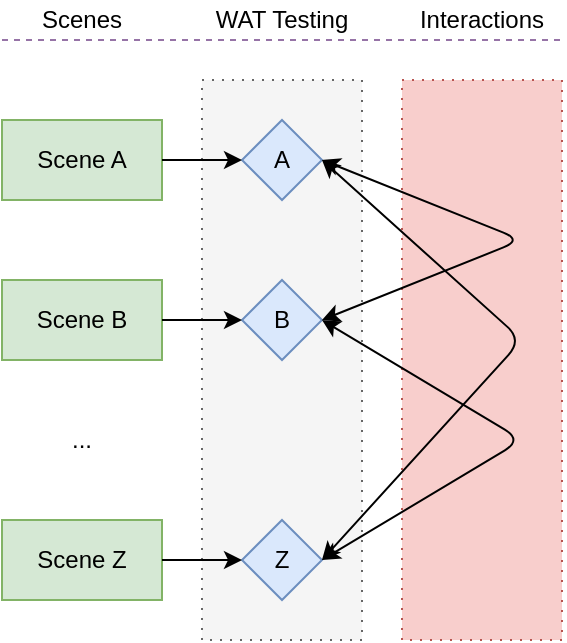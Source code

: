 <mxfile version="13.6.2" type="device"><diagram id="MMr3dsGSb6bk1OsKJQzN" name="Page-1"><mxGraphModel dx="982" dy="536" grid="1" gridSize="10" guides="1" tooltips="1" connect="1" arrows="1" fold="1" page="1" pageScale="1" pageWidth="850" pageHeight="1100" math="0" shadow="0"><root><mxCell id="0"/><mxCell id="1" parent="0"/><mxCell id="WYmyDhpDU7FEjlPNY6j6-24" value="" style="rounded=0;whiteSpace=wrap;html=1;dashed=1;fillColor=#f8cecc;strokeColor=#b85450;dashPattern=1 4;" vertex="1" parent="1"><mxGeometry x="440" y="260" width="80" height="280" as="geometry"/></mxCell><mxCell id="WYmyDhpDU7FEjlPNY6j6-14" value="" style="rounded=0;whiteSpace=wrap;html=1;dashed=1;fillColor=#f5f5f5;strokeColor=#666666;fontColor=#333333;dashPattern=1 4;" vertex="1" parent="1"><mxGeometry x="340" y="260" width="80" height="280" as="geometry"/></mxCell><mxCell id="WYmyDhpDU7FEjlPNY6j6-1" value="Scene A" style="rounded=0;whiteSpace=wrap;html=1;fillColor=#d5e8d4;strokeColor=#82b366;" vertex="1" parent="1"><mxGeometry x="240" y="280" width="80" height="40" as="geometry"/></mxCell><mxCell id="WYmyDhpDU7FEjlPNY6j6-2" value="Scene B" style="rounded=0;whiteSpace=wrap;html=1;fillColor=#d5e8d4;strokeColor=#82b366;" vertex="1" parent="1"><mxGeometry x="240" y="360" width="80" height="40" as="geometry"/></mxCell><mxCell id="WYmyDhpDU7FEjlPNY6j6-4" value="Scene Z" style="rounded=0;whiteSpace=wrap;html=1;fillColor=#d5e8d4;strokeColor=#82b366;" vertex="1" parent="1"><mxGeometry x="240" y="480" width="80" height="40" as="geometry"/></mxCell><mxCell id="WYmyDhpDU7FEjlPNY6j6-6" value="..." style="text;html=1;strokeColor=none;fillColor=none;align=center;verticalAlign=middle;whiteSpace=wrap;rounded=0;" vertex="1" parent="1"><mxGeometry x="260" y="430" width="40" height="20" as="geometry"/></mxCell><mxCell id="WYmyDhpDU7FEjlPNY6j6-8" value="B" style="rhombus;whiteSpace=wrap;html=1;fillColor=#dae8fc;strokeColor=#6c8ebf;" vertex="1" parent="1"><mxGeometry x="360" y="360" width="40" height="40" as="geometry"/></mxCell><mxCell id="WYmyDhpDU7FEjlPNY6j6-9" value="A" style="rhombus;whiteSpace=wrap;html=1;fillColor=#dae8fc;strokeColor=#6c8ebf;" vertex="1" parent="1"><mxGeometry x="360" y="280" width="40" height="40" as="geometry"/></mxCell><mxCell id="WYmyDhpDU7FEjlPNY6j6-10" value="Z" style="rhombus;whiteSpace=wrap;html=1;fillColor=#dae8fc;strokeColor=#6c8ebf;" vertex="1" parent="1"><mxGeometry x="360" y="480" width="40" height="40" as="geometry"/></mxCell><mxCell id="WYmyDhpDU7FEjlPNY6j6-11" value="" style="endArrow=classic;html=1;exitX=1;exitY=0.5;exitDx=0;exitDy=0;entryX=0;entryY=0.5;entryDx=0;entryDy=0;" edge="1" parent="1" source="WYmyDhpDU7FEjlPNY6j6-1" target="WYmyDhpDU7FEjlPNY6j6-9"><mxGeometry width="50" height="50" relative="1" as="geometry"><mxPoint x="320" y="430" as="sourcePoint"/><mxPoint x="358" y="301" as="targetPoint"/></mxGeometry></mxCell><mxCell id="WYmyDhpDU7FEjlPNY6j6-12" value="" style="endArrow=classic;html=1;entryX=0;entryY=0.5;entryDx=0;entryDy=0;exitX=1;exitY=0.5;exitDx=0;exitDy=0;" edge="1" parent="1" source="WYmyDhpDU7FEjlPNY6j6-2" target="WYmyDhpDU7FEjlPNY6j6-8"><mxGeometry width="50" height="50" relative="1" as="geometry"><mxPoint x="320" y="430" as="sourcePoint"/><mxPoint x="370" y="380" as="targetPoint"/></mxGeometry></mxCell><mxCell id="WYmyDhpDU7FEjlPNY6j6-13" value="" style="endArrow=classic;html=1;entryX=0;entryY=0.5;entryDx=0;entryDy=0;exitX=1;exitY=0.5;exitDx=0;exitDy=0;" edge="1" parent="1" source="WYmyDhpDU7FEjlPNY6j6-4" target="WYmyDhpDU7FEjlPNY6j6-10"><mxGeometry width="50" height="50" relative="1" as="geometry"><mxPoint x="320" y="430" as="sourcePoint"/><mxPoint x="370" y="380" as="targetPoint"/></mxGeometry></mxCell><mxCell id="WYmyDhpDU7FEjlPNY6j6-15" value="WAT Testing" style="text;html=1;strokeColor=none;fillColor=none;align=center;verticalAlign=middle;whiteSpace=wrap;rounded=0;dashed=1;" vertex="1" parent="1"><mxGeometry x="340" y="220" width="80" height="20" as="geometry"/></mxCell><mxCell id="WYmyDhpDU7FEjlPNY6j6-17" value="" style="endArrow=none;dashed=1;html=1;fillColor=#e1d5e7;strokeColor=#9673a6;entryX=1;entryY=1;entryDx=0;entryDy=0;" edge="1" parent="1" target="WYmyDhpDU7FEjlPNY6j6-21"><mxGeometry width="50" height="50" relative="1" as="geometry"><mxPoint x="240" y="240" as="sourcePoint"/><mxPoint x="600" y="240" as="targetPoint"/></mxGeometry></mxCell><mxCell id="WYmyDhpDU7FEjlPNY6j6-18" value="" style="endArrow=classic;startArrow=classic;html=1;strokeColor=#000000;exitX=1;exitY=0.5;exitDx=0;exitDy=0;entryX=1;entryY=0.5;entryDx=0;entryDy=0;" edge="1" parent="1" source="WYmyDhpDU7FEjlPNY6j6-10" target="WYmyDhpDU7FEjlPNY6j6-9"><mxGeometry width="50" height="50" relative="1" as="geometry"><mxPoint x="470" y="410" as="sourcePoint"/><mxPoint x="520" y="360" as="targetPoint"/><Array as="points"><mxPoint x="500" y="390"/></Array></mxGeometry></mxCell><mxCell id="WYmyDhpDU7FEjlPNY6j6-19" value="" style="endArrow=classic;startArrow=classic;html=1;strokeColor=#000000;exitX=1;exitY=0.5;exitDx=0;exitDy=0;entryX=1;entryY=0.5;entryDx=0;entryDy=0;" edge="1" parent="1" source="WYmyDhpDU7FEjlPNY6j6-10" target="WYmyDhpDU7FEjlPNY6j6-8"><mxGeometry width="50" height="50" relative="1" as="geometry"><mxPoint x="470" y="410" as="sourcePoint"/><mxPoint x="520" y="360" as="targetPoint"/><Array as="points"><mxPoint x="500" y="440"/></Array></mxGeometry></mxCell><mxCell id="WYmyDhpDU7FEjlPNY6j6-20" value="" style="endArrow=classic;startArrow=classic;html=1;strokeColor=#000000;entryX=1;entryY=0.5;entryDx=0;entryDy=0;exitX=1;exitY=0.5;exitDx=0;exitDy=0;" edge="1" parent="1" source="WYmyDhpDU7FEjlPNY6j6-8" target="WYmyDhpDU7FEjlPNY6j6-9"><mxGeometry width="50" height="50" relative="1" as="geometry"><mxPoint x="470" y="410" as="sourcePoint"/><mxPoint x="520" y="360" as="targetPoint"/><Array as="points"><mxPoint x="500" y="340"/></Array></mxGeometry></mxCell><mxCell id="WYmyDhpDU7FEjlPNY6j6-21" value="Interactions" style="text;html=1;strokeColor=none;fillColor=none;align=center;verticalAlign=middle;whiteSpace=wrap;rounded=0;dashed=1;dashPattern=1 4;" vertex="1" parent="1"><mxGeometry x="440" y="220" width="80" height="20" as="geometry"/></mxCell><mxCell id="WYmyDhpDU7FEjlPNY6j6-23" value="Scenes" style="text;html=1;strokeColor=none;fillColor=none;align=center;verticalAlign=middle;whiteSpace=wrap;rounded=0;dashed=1;dashPattern=1 4;" vertex="1" parent="1"><mxGeometry x="240" y="220" width="80" height="20" as="geometry"/></mxCell></root></mxGraphModel></diagram></mxfile>